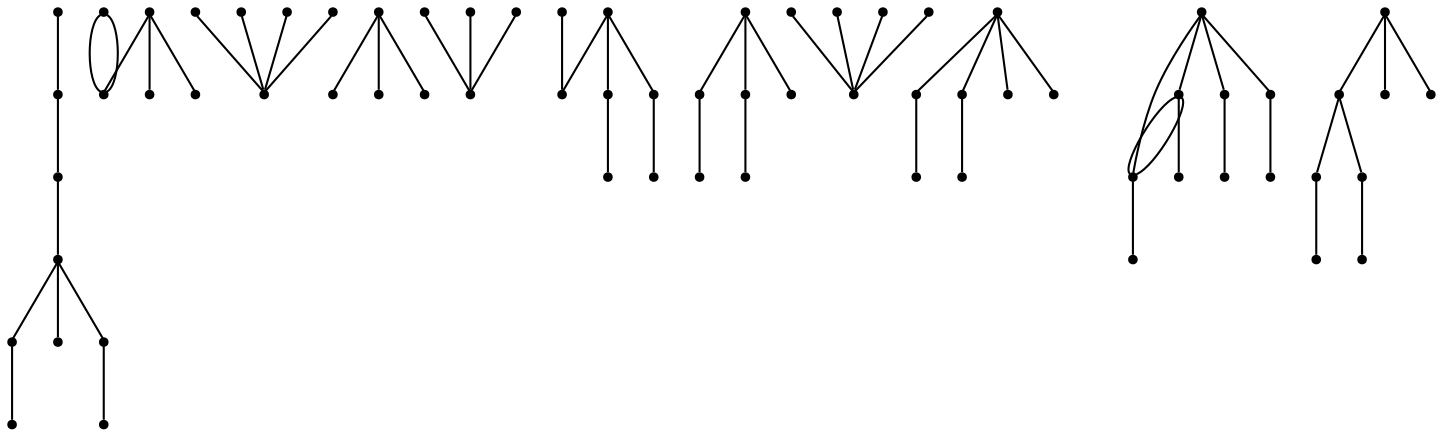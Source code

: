 graph {
  node [shape=point,comment="{\"directed\":false,\"doi\":\"10.1007/978-3-540-70904-6_35\",\"figure\":\"1\"}"]

  v0 [pos="1321.120784883721,683.877673126073"]
  v1 [pos="1360.5030341569768,661.3776985573882"]
  v2 [pos="1281.7384084302325,565.7526476947579"]
  v3 [pos="1281.7384084302325,610.7526604104155"]
  v4 [pos="1281.7384084302325,655.752673126073"]
  v5 [pos="1281.7384084302325,706.3776476947579"]
  v6 [pos="1281.7384084302325,751.3776604104155"]
  v7 [pos="1242.3560637718022,683.877673126073"]
  v8 [pos="1202.9737827034883,661.3776985573882"]
  v9 [pos="1101.4548646438955,503.87768584173045"]
  v10 [pos="1075.4500363372092,518.8777112730456"]
  v11 [pos="1049.4452080305232,503.87768584173057"]
  v12 [pos="1075.4500363372092,548.8777621356758"]
  v13 [pos="1026.6909474927324,728.877558685155"]
  v14 [pos="996.6854106104652,728.877558685155"]
  v15 [pos="1022.6902389171512,743.8776476947579"]
  v16 [pos="1011.688194949128,754.8776451516264"]
  v17 [pos="1011.4381586119185,638.8776604104155"]
  v18 [pos="985.4332667151162,623.8777621356759"]
  v19 [pos="985.4332667151162,593.8777112730456"]
  v20 [pos="959.4284702034884,638.8776604104155"]
  v21 [pos="970.680582303779,743.8776476947579"]
  v22 [pos="899.1672965116278,728.877558685155"]
  v23 [pos="925.1720930232558,743.8776476947579"]
  v24 [pos="902.91796875,413.8776604104154"]
  v25 [pos="902.91796875,443.87771127304563"]
  v26 [pos="876.6630405159883,488.8776604104154"]
  v27 [pos="850.4081758720931,503.877558685155"]
  v28 [pos="902.91796875,473.87776213567577"]
  v29 [pos="929.1728015988373,488.8776604104155"]
  v30 [pos="955.4277616279069,503.877558685155"]
  v31 [pos="929.1728015988373,563.8776604104155"]
  v32 [pos="955.4277616279069,548.8777621356759"]
  v33 [pos="902.91796875,578.877558685155"]
  v34 [pos="876.6630405159883,563.8776604104155"]
  v35 [pos="850.4081758720931,548.8777621356759"]
  v36 [pos="902.91796875,608.8776095477853"]
  v37 [pos="884.164480377907,754.8776451516264"]
  v38 [pos="873.1624046148256,743.8776476947579"]
  v39 [pos="827.6539471293604,743.8776476947579"]
  v40 [pos="801.6490870276162,728.877558685155"]
  v41 [pos="803.5244549418604,656.2525892027331"]
  v42 [pos="794.0852016715116,684.8776324359688"]
  v43 [pos="813.0262172965115,627.6276095477853"]
  v44 [pos="782.645562318314,627.3776832985991"]
  v45 [pos="752.5149754723836,627.3776832985991"]
  v46 [pos="803.6494731104651,598.7526400653634"]
  v47 [pos="837.281808684593,645.3776502378894"]
  v48 [pos="786.6463344840115,754.8776451516264"]
  v49 [pos="775.6442587209302,743.8776476947578"]
  v50 [pos="771.6435501453489,728.877558685155"]
  v51 [pos="728.6365847565406,501.25266549667845"]
  v52 [pos="728.511550690407,536.7537005512032"]
  v53 [pos="713.382698946221,490.31516549667845"]
  v54 [pos="752.8911110101744,554.5036776630196"]
  v55 [pos="704.130972928779,518.8776476947579"]
  v56 [pos="673.875352016715,518.7526527810209"]
  v57 [pos="643.619715207122,518.6276578672839"]
  v58 [pos="694.6292105741279,547.5026909279936"]
  v59 [pos="685.2524663880814,576.2526654966784"]
  v60 [pos="753.140098110465,483.50268838486204"]
  v61 [pos="527.8482013081396,655.752673126073"]
  v62 [pos="527.8482013081396,706.3776476947579"]
  v63 [pos="488.46587254723835,683.877673126073"]
  v64 [pos="567.2305141715116,683.877673126073"]
  v65 [pos="606.6128270348837,661.3776985573882"]
  v66 [pos="567.2305141715117,633.2526985573882"]
  v67 [pos="488.46587254723835,633.2526985573882"]
  v68 [pos="449.08352788880813,661.3776985573882"]

  v0 -- v1 [id="-1",pos="1321.120784883721,683.877673126073 1360.5030341569768,661.3776985573882 1360.5030341569768,661.3776985573882 1360.5030341569768,661.3776985573882"]
  v2 -- v3 [id="-2",pos="1281.7384084302325,565.7526476947579 1281.7384084302325,610.7526604104155 1281.7384084302325,610.7526604104155 1281.7384084302325,610.7526604104155"]
  v3 -- v4 [id="-3",pos="1281.7384084302325,610.7526604104155 1281.7384084302325,655.752673126073 1281.7384084302325,655.752673126073 1281.7384084302325,655.752673126073"]
  v4 -- v5 [id="-4",pos="1281.7384084302325,655.752673126073 1281.7384084302325,706.3776476947579 1281.7384084302325,706.3776476947579 1281.7384084302325,706.3776476947579"]
  v5 -- v6 [id="-5",pos="1281.7384084302325,706.3776476947579 1281.7384084302325,751.3776604104155 1281.7384084302325,751.3776604104155 1281.7384084302325,751.3776604104155"]
  v63 -- v68 [id="-6",pos="488.46587254723835,683.877673126073 449.08352788880813,661.3776985573882 449.08352788880813,661.3776985573882 449.08352788880813,661.3776985573882"]
  v61 -- v67 [id="-7",pos="527.8482013081396,655.752673126073 488.46587254723835,633.2526985573882 488.46587254723835,633.2526985573882 488.46587254723835,633.2526985573882"]
  v61 -- v66 [id="-8",pos="527.8482013081396,655.752673126073 567.2305141715117,633.2526985573882 567.2305141715117,633.2526985573882 567.2305141715117,633.2526985573882"]
  v62 -- v64 [id="-9",pos="527.8482013081396,706.3776476947579 567.2305141715116,683.877673126073 567.2305141715116,683.877673126073 567.2305141715116,683.877673126073"]
  v64 -- v65 [id="-10",pos="567.2305141715116,683.877673126073 606.6128270348837,661.3776985573882 606.6128270348837,661.3776985573882 606.6128270348837,661.3776985573882"]
  v62 -- v63 [id="-11",pos="527.8482013081396,706.3776476947579 488.46587254723835,683.877673126073 488.46587254723835,683.877673126073 488.46587254723835,683.877673126073"]
  v61 -- v62 [id="-12",pos="527.8482013081396,655.752673126073 527.8482013081396,706.3776476947579 527.8482013081396,706.3776476947579 527.8482013081396,706.3776476947579"]
  v55 -- v51 [id="-13",pos="704.130972928779,518.8776476947579 728.6365847565406,501.25266549667845 728.6365847565406,501.25266549667845 728.6365847565406,501.25266549667845"]
  v51 -- v60 [id="-14",pos="728.6365847565406,501.25266549667845 753.140098110465,483.50268838486204 753.140098110465,483.50268838486204 753.140098110465,483.50268838486204"]
  v55 -- v58 [id="-15",pos="704.130972928779,518.8776476947579 694.6292105741279,547.5026909279936 694.6292105741279,547.5026909279936 694.6292105741279,547.5026909279936"]
  v58 -- v59 [id="-16",pos="694.6292105741279,547.5026909279936 685.2524663880814,576.2526654966784 685.2524663880814,576.2526654966784 685.2524663880814,576.2526654966784"]
  v55 -- v56 [id="-17",pos="704.130972928779,518.8776476947579 673.875352016715,518.7526527810209 673.875352016715,518.7526527810209 673.875352016715,518.7526527810209"]
  v56 -- v57 [id="-18",pos="673.875352016715,518.7526527810209 643.619715207122,518.6276578672839 643.619715207122,518.6276578672839 643.619715207122,518.6276578672839"]
  v55 -- v52 [id="-19",pos="704.130972928779,518.8776476947579 728.511550690407,536.7537005512032 728.511550690407,536.7537005512032 728.511550690407,536.7537005512032"]
  v52 -- v54 [id="-20",pos="728.511550690407,536.7537005512032 752.8911110101744,554.5036776630196 752.8911110101744,554.5036776630196 752.8911110101744,554.5036776630196"]
  v53 -- v9 [id="-21",pos="713.382698946221,490.31516549667845 711.669867369186,992.8317212828113 711.669867369186,992.8317212828113 711.669867369186,992.8317212828113 711.669867369186,996.14440438828 714.3578851744186,998.8317314553374 717.6709938226744,998.8317314553374 1091.9406068313954,998.8317314553374 1091.9406068313954,998.8317314553374 1091.9406068313954,998.8317314553374 1095.2537790697675,998.8317314553374 1097.9417332848836,996.14440438828 1097.9417332848836,992.8317212828113 1101.4548646438955,503.87768584173045 1101.4548646438955,503.87768584173045 1101.4548646438955,503.87768584173045"]
  v52 -- v51 [id="-23",pos="728.511550690407,536.7537005512032 726.6726199127907,992.8317212828113 726.6726199127907,992.8317212828113 726.6726199127907,992.8317212828113 726.6726199127907,996.14440438828 729.3607013081395,998.8317314553374 732.673746366279,998.8317314553374 1448.3068677325582,998.8317314553374 1448.3068677325582,998.8317314553374 1448.3068677325582,998.8317314553374 1451.6200399709303,998.8317314553374 1454.3079941860465,996.14440438828 1454.3079941860465,992.8317212828113 1454.3079941860465,314.83184335312376 1454.3079941860465,314.83184335312376 1454.3079941860465,314.83184335312376 1454.3079941860465,311.519414560806 1451.6200399709303,308.83183318059776 1448.3068677325582,308.83183318059776 732.673746366279,308.83183318059776 732.673746366279,308.83183318059776 732.673746366279,308.83183318059776 729.3607013081395,308.83183318059776 726.6726199127907,311.519414560806 726.6726199127907,314.83184335312376 728.6365847565406,501.25266549667845 728.6365847565406,501.25266549667845 728.6365847565406,501.25266549667845"]
  v52 -- v51 [id="-24",pos="728.511550690407,536.7537005512032 728.6365847565406,501.25266549667845 728.6365847565406,501.25266549667845 728.6365847565406,501.25266549667845"]
  v48 -- v40 [id="-25",pos="786.6463344840115,754.8776451516264 801.6490870276162,728.877558685155 801.6490870276162,728.877558685155 801.6490870276162,728.877558685155"]
  v43 -- v47 [id="-33",pos="813.0262172965115,627.6276095477853 837.281808684593,645.3776502378894 837.281808684593,645.3776502378894 837.281808684593,645.3776502378894"]
  v43 -- v46 [id="-34",pos="813.0262172965115,627.6276095477853 803.6494731104651,598.7526400653634 803.6494731104651,598.7526400653634 803.6494731104651,598.7526400653634"]
  v43 -- v44 [id="-35",pos="813.0262172965115,627.6276095477853 782.645562318314,627.3776832985991 782.645562318314,627.3776832985991 782.645562318314,627.3776832985991"]
  v44 -- v45 [id="-36",pos="782.645562318314,627.3776832985991 752.5149754723836,627.3776832985991 752.5149754723836,627.3776832985991 752.5149754723836,627.3776832985991"]
  v43 -- v41 [id="-37",pos="813.0262172965115,627.6276095477853 803.5244549418604,656.2525892027331 803.5244549418604,656.2525892027331 803.5244549418604,656.2525892027331"]
  v41 -- v42 [id="-38",pos="803.5244549418604,656.2525892027331 794.0852016715116,684.8776324359688 794.0852016715116,684.8776324359688 794.0852016715116,684.8776324359688"]
  v39 -- v40 [id="-39",pos="827.6539471293604,743.8776476947579 801.6490870276162,728.877558685155 801.6490870276162,728.877558685155 801.6490870276162,728.877558685155"]
  v38 -- v22 [id="-41",pos="873.1624046148256,743.8776476947579 899.1672965116278,728.877558685155 899.1672965116278,728.877558685155 899.1672965116278,728.877558685155"]
  v37 -- v22 [id="-42",pos="884.164480377907,754.8776451516264 899.1672965116278,728.877558685155 899.1672965116278,728.877558685155 899.1672965116278,728.877558685155"]
  v33 -- v36 [id="-50",pos="902.91796875,578.877558685155 902.91796875,608.8776095477853 902.91796875,608.8776095477853 902.91796875,608.8776095477853"]
  v33 -- v34 [id="-51",pos="902.91796875,578.877558685155 876.6630405159883,563.8776604104155 876.6630405159883,563.8776604104155 876.6630405159883,563.8776604104155"]
  v34 -- v35 [id="-52",pos="876.6630405159883,563.8776604104155 850.4081758720931,548.8777621356759 850.4081758720931,548.8777621356759 850.4081758720931,548.8777621356759"]
  v33 -- v31 [id="-53",pos="902.91796875,578.877558685155 929.1728015988373,563.8776604104155 929.1728015988373,563.8776604104155 929.1728015988373,563.8776604104155"]
  v31 -- v32 [id="-54",pos="929.1728015988373,563.8776604104155 955.4277616279069,548.8777621356759 955.4277616279069,548.8777621356759 955.4277616279069,548.8777621356759"]
  v28 -- v25 [id="-55",pos="902.91796875,473.87776213567577 902.91796875,443.87771127304563 902.91796875,443.87771127304563 902.91796875,443.87771127304563"]
  v28 -- v29 [id="-56",pos="902.91796875,473.87776213567577 929.1728015988373,488.8776604104155 929.1728015988373,488.8776604104155 929.1728015988373,488.8776604104155"]
  v29 -- v30 [id="-57",pos="929.1728015988373,488.8776604104155 955.4277616279069,503.877558685155 955.4277616279069,503.877558685155 955.4277616279069,503.877558685155"]
  v28 -- v26 [id="-58",pos="902.91796875,473.87776213567577 876.6630405159883,488.8776604104154 876.6630405159883,488.8776604104154 876.6630405159883,488.8776604104154"]
  v26 -- v27 [id="-59",pos="876.6630405159883,488.8776604104154 850.4081758720931,503.877558685155 850.4081758720931,503.877558685155 850.4081758720931,503.877558685155"]
  v24 -- v25 [id="-60",pos="902.91796875,413.8776604104154 902.91796875,443.87771127304563 902.91796875,443.87771127304563 902.91796875,443.87771127304563"]
  v23 -- v22 [id="-61",pos="925.1720930232558,743.8776476947579 899.1672965116278,728.877558685155 899.1672965116278,728.877558685155 899.1672965116278,728.877558685155"]
  v21 -- v14 [id="-64",pos="970.680582303779,743.8776476947579 996.6854106104652,728.877558685155 996.6854106104652,728.877558685155 996.6854106104652,728.877558685155"]
  v18 -- v17 [id="-65",pos="985.4332667151162,623.8777621356759 1011.4381586119185,638.8776604104155 1011.4381586119185,638.8776604104155 1011.4381586119185,638.8776604104155"]
  v18 -- v20 [id="-66",pos="985.4332667151162,623.8777621356759 959.4284702034884,638.8776604104155 959.4284702034884,638.8776604104155 959.4284702034884,638.8776604104155"]
  v18 -- v19 [id="-67",pos="985.4332667151162,623.8777621356759 985.4332667151162,593.8777112730456 985.4332667151162,593.8777112730456 985.4332667151162,593.8777112730456"]
  v16 -- v14 [id="-76",pos="1011.688194949128,754.8776451516264 996.6854106104652,728.877558685155 996.6854106104652,728.877558685155 996.6854106104652,728.877558685155"]
  v15 -- v14 [id="-77",pos="1022.6902389171512,743.8776476947579 996.6854106104652,728.877558685155 996.6854106104652,728.877558685155 996.6854106104652,728.877558685155"]
  v13 -- v14 [id="-78",pos="1026.6909474927324,728.877558685155 996.6854106104652,728.877558685155 996.6854106104652,728.877558685155 996.6854106104652,728.877558685155"]
  v10 -- v12 [id="-81",pos="1075.4500363372092,518.8777112730456 1075.4500363372092,548.8777621356758 1075.4500363372092,548.8777621356758 1075.4500363372092,548.8777621356758"]
  v10 -- v11 [id="-82",pos="1075.4500363372092,518.8777112730456 1049.4452080305232,503.87768584173057 1049.4452080305232,503.87768584173057 1049.4452080305232,503.87768584173057"]
  v10 -- v9 [id="-83",pos="1075.4500363372092,518.8777112730456 1101.4548646438955,503.87768584173045 1101.4548646438955,503.87768584173045 1101.4548646438955,503.87768584173045"]
  v53 -- v9 [id="-84",pos="713.382698946221,490.31516549667845 711.669867369186,314.83184335312376 711.669867369186,314.83184335312376 711.669867369186,314.83184335312376 711.669867369186,311.519414560806 714.3578851744186,308.83183318059776 717.6709938226744,308.83183318059776 1091.9406068313954,308.83183318059776 1091.9406068313954,308.83183318059776 1091.9406068313954,308.83183318059776 1095.2537790697675,308.83183318059776 1097.9417332848836,311.519414560806 1097.9417332848836,314.83184335312376 1101.4548646438955,503.87768584173045 1101.4548646438955,503.87768584173045 1101.4548646438955,503.87768584173045"]
  v5 -- v0 [id="-86",pos="1281.7384084302325,706.3776476947579 1321.120784883721,683.877673126073 1321.120784883721,683.877673126073 1321.120784883721,683.877673126073"]
  v5 -- v7 [id="-87",pos="1281.7384084302325,706.3776476947579 1242.3560637718022,683.877673126073 1242.3560637718022,683.877673126073 1242.3560637718022,683.877673126073"]
  v7 -- v8 [id="-88",pos="1242.3560637718022,683.877673126073 1202.9737827034883,661.3776985573882 1202.9737827034883,661.3776985573882 1202.9737827034883,661.3776985573882"]
  v49 -- v40 [id="-91",pos="775.6442587209302,743.8776476947578 801.6490870276162,728.877558685155 801.6490870276162,728.877558685155 801.6490870276162,728.877558685155"]
  v50 -- v40 [id="-92",pos="771.6435501453489,728.877558685155 801.6490870276162,728.877558685155 801.6490870276162,728.877558685155 801.6490870276162,728.877558685155"]
}